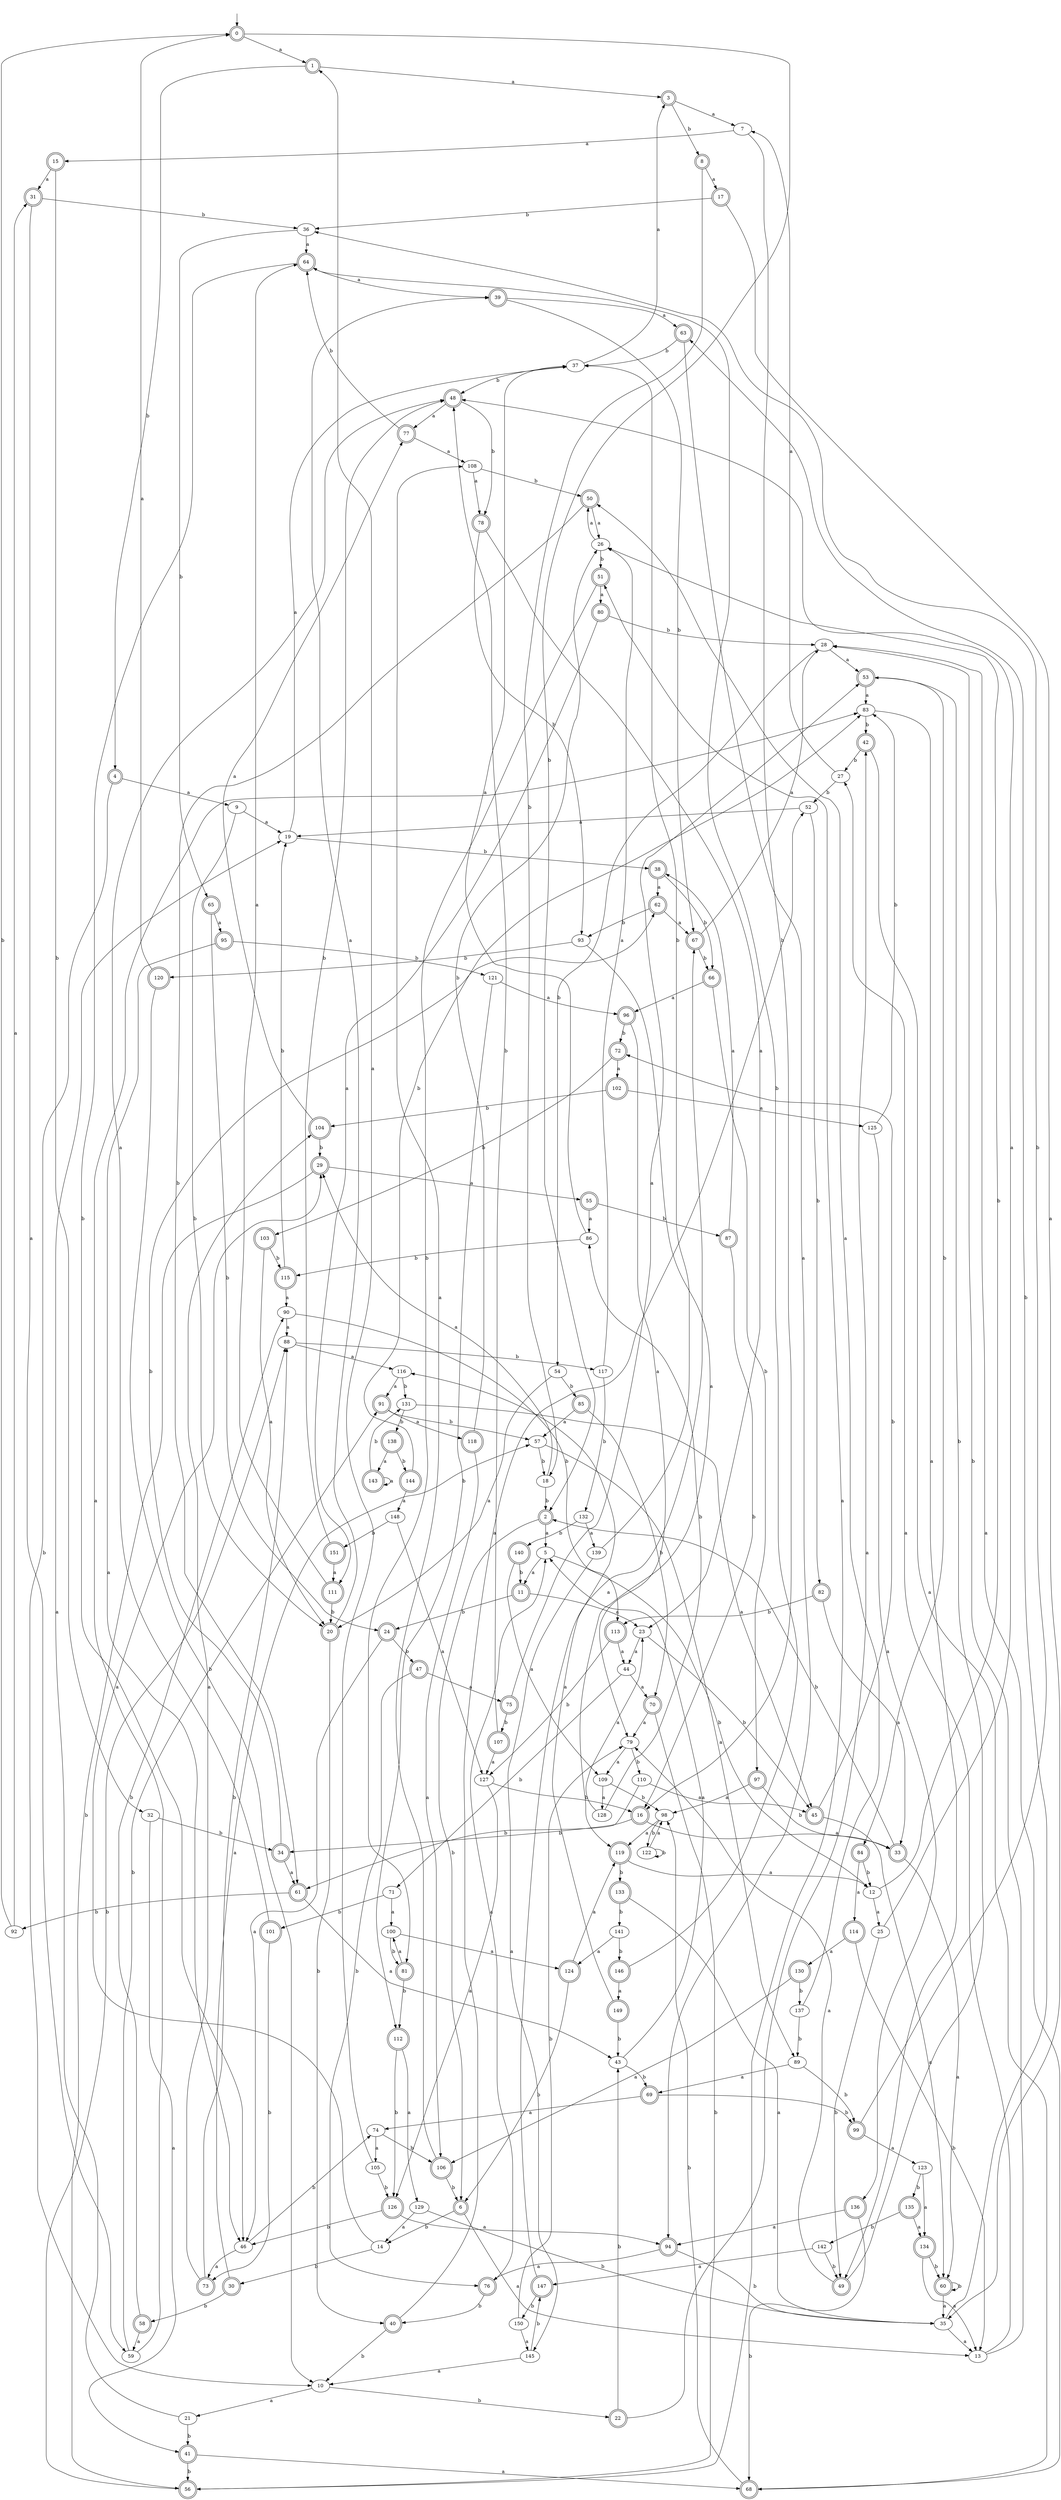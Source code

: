 digraph RandomDFA {
  __start0 [label="", shape=none];
  __start0 -> 0 [label=""];
  0 [shape=circle] [shape=doublecircle]
  0 -> 1 [label="a"]
  0 -> 2 [label="b"]
  1 [shape=doublecircle]
  1 -> 3 [label="a"]
  1 -> 4 [label="b"]
  2 [shape=doublecircle]
  2 -> 5 [label="a"]
  2 -> 6 [label="b"]
  3 [shape=doublecircle]
  3 -> 7 [label="a"]
  3 -> 8 [label="b"]
  4 [shape=doublecircle]
  4 -> 9 [label="a"]
  4 -> 10 [label="b"]
  5
  5 -> 11 [label="a"]
  5 -> 12 [label="b"]
  6 [shape=doublecircle]
  6 -> 13 [label="a"]
  6 -> 14 [label="b"]
  7
  7 -> 15 [label="a"]
  7 -> 16 [label="b"]
  8 [shape=doublecircle]
  8 -> 17 [label="a"]
  8 -> 18 [label="b"]
  9
  9 -> 19 [label="a"]
  9 -> 20 [label="b"]
  10
  10 -> 21 [label="a"]
  10 -> 22 [label="b"]
  11 [shape=doublecircle]
  11 -> 23 [label="a"]
  11 -> 24 [label="b"]
  12
  12 -> 25 [label="a"]
  12 -> 26 [label="b"]
  13
  13 -> 27 [label="a"]
  13 -> 28 [label="b"]
  14
  14 -> 29 [label="a"]
  14 -> 30 [label="b"]
  15 [shape=doublecircle]
  15 -> 31 [label="a"]
  15 -> 32 [label="b"]
  16 [shape=doublecircle]
  16 -> 33 [label="a"]
  16 -> 34 [label="b"]
  17 [shape=doublecircle]
  17 -> 35 [label="a"]
  17 -> 36 [label="b"]
  18
  18 -> 29 [label="a"]
  18 -> 2 [label="b"]
  19
  19 -> 37 [label="a"]
  19 -> 38 [label="b"]
  20 [shape=doublecircle]
  20 -> 39 [label="a"]
  20 -> 40 [label="b"]
  21
  21 -> 19 [label="a"]
  21 -> 41 [label="b"]
  22 [shape=doublecircle]
  22 -> 42 [label="a"]
  22 -> 43 [label="b"]
  23
  23 -> 44 [label="a"]
  23 -> 45 [label="b"]
  24 [shape=doublecircle]
  24 -> 46 [label="a"]
  24 -> 47 [label="b"]
  25
  25 -> 48 [label="a"]
  25 -> 49 [label="b"]
  26
  26 -> 50 [label="a"]
  26 -> 51 [label="b"]
  27
  27 -> 7 [label="a"]
  27 -> 52 [label="b"]
  28
  28 -> 53 [label="a"]
  28 -> 54 [label="b"]
  29 [shape=doublecircle]
  29 -> 55 [label="a"]
  29 -> 56 [label="b"]
  30 [shape=doublecircle]
  30 -> 57 [label="a"]
  30 -> 58 [label="b"]
  31 [shape=doublecircle]
  31 -> 59 [label="a"]
  31 -> 36 [label="b"]
  32
  32 -> 41 [label="a"]
  32 -> 34 [label="b"]
  33 [shape=doublecircle]
  33 -> 60 [label="a"]
  33 -> 2 [label="b"]
  34 [shape=doublecircle]
  34 -> 61 [label="a"]
  34 -> 62 [label="b"]
  35
  35 -> 13 [label="a"]
  35 -> 63 [label="b"]
  36
  36 -> 64 [label="a"]
  36 -> 65 [label="b"]
  37
  37 -> 3 [label="a"]
  37 -> 48 [label="b"]
  38 [shape=doublecircle]
  38 -> 62 [label="a"]
  38 -> 66 [label="b"]
  39 [shape=doublecircle]
  39 -> 63 [label="a"]
  39 -> 67 [label="b"]
  40 [shape=doublecircle]
  40 -> 52 [label="a"]
  40 -> 10 [label="b"]
  41 [shape=doublecircle]
  41 -> 68 [label="a"]
  41 -> 56 [label="b"]
  42 [shape=doublecircle]
  42 -> 68 [label="a"]
  42 -> 27 [label="b"]
  43
  43 -> 5 [label="a"]
  43 -> 69 [label="b"]
  44
  44 -> 70 [label="a"]
  44 -> 71 [label="b"]
  45 [shape=doublecircle]
  45 -> 60 [label="a"]
  45 -> 72 [label="b"]
  46
  46 -> 73 [label="a"]
  46 -> 74 [label="b"]
  47 [shape=doublecircle]
  47 -> 75 [label="a"]
  47 -> 76 [label="b"]
  48 [shape=doublecircle]
  48 -> 77 [label="a"]
  48 -> 78 [label="b"]
  49 [shape=doublecircle]
  49 -> 79 [label="a"]
  49 -> 53 [label="b"]
  50 [shape=doublecircle]
  50 -> 26 [label="a"]
  50 -> 61 [label="b"]
  51 [shape=doublecircle]
  51 -> 80 [label="a"]
  51 -> 81 [label="b"]
  52
  52 -> 19 [label="a"]
  52 -> 82 [label="b"]
  53 [shape=doublecircle]
  53 -> 83 [label="a"]
  53 -> 84 [label="b"]
  54
  54 -> 20 [label="a"]
  54 -> 85 [label="b"]
  55 [shape=doublecircle]
  55 -> 86 [label="a"]
  55 -> 87 [label="b"]
  56 [shape=doublecircle]
  56 -> 51 [label="a"]
  56 -> 88 [label="b"]
  57
  57 -> 89 [label="a"]
  57 -> 18 [label="b"]
  58 [shape=doublecircle]
  58 -> 59 [label="a"]
  58 -> 90 [label="b"]
  59
  59 -> 83 [label="a"]
  59 -> 91 [label="b"]
  60 [shape=doublecircle]
  60 -> 35 [label="a"]
  60 -> 60 [label="b"]
  61 [shape=doublecircle]
  61 -> 43 [label="a"]
  61 -> 92 [label="b"]
  62 [shape=doublecircle]
  62 -> 67 [label="a"]
  62 -> 93 [label="b"]
  63 [shape=doublecircle]
  63 -> 94 [label="a"]
  63 -> 37 [label="b"]
  64 [shape=doublecircle]
  64 -> 39 [label="a"]
  64 -> 46 [label="b"]
  65 [shape=doublecircle]
  65 -> 95 [label="a"]
  65 -> 24 [label="b"]
  66 [shape=doublecircle]
  66 -> 96 [label="a"]
  66 -> 97 [label="b"]
  67 [shape=doublecircle]
  67 -> 28 [label="a"]
  67 -> 66 [label="b"]
  68 [shape=doublecircle]
  68 -> 28 [label="a"]
  68 -> 98 [label="b"]
  69 [shape=doublecircle]
  69 -> 74 [label="a"]
  69 -> 99 [label="b"]
  70 [shape=doublecircle]
  70 -> 79 [label="a"]
  70 -> 56 [label="b"]
  71
  71 -> 100 [label="a"]
  71 -> 101 [label="b"]
  72 [shape=doublecircle]
  72 -> 102 [label="a"]
  72 -> 103 [label="b"]
  73 [shape=doublecircle]
  73 -> 104 [label="a"]
  73 -> 88 [label="b"]
  74
  74 -> 105 [label="a"]
  74 -> 106 [label="b"]
  75 [shape=doublecircle]
  75 -> 53 [label="a"]
  75 -> 107 [label="b"]
  76 [shape=doublecircle]
  76 -> 5 [label="a"]
  76 -> 40 [label="b"]
  77 [shape=doublecircle]
  77 -> 108 [label="a"]
  77 -> 64 [label="b"]
  78 [shape=doublecircle]
  78 -> 23 [label="a"]
  78 -> 93 [label="b"]
  79
  79 -> 109 [label="a"]
  79 -> 110 [label="b"]
  80 [shape=doublecircle]
  80 -> 111 [label="a"]
  80 -> 28 [label="b"]
  81 [shape=doublecircle]
  81 -> 100 [label="a"]
  81 -> 112 [label="b"]
  82 [shape=doublecircle]
  82 -> 33 [label="a"]
  82 -> 113 [label="b"]
  83
  83 -> 49 [label="a"]
  83 -> 42 [label="b"]
  84 [shape=doublecircle]
  84 -> 114 [label="a"]
  84 -> 12 [label="b"]
  85 [shape=doublecircle]
  85 -> 57 [label="a"]
  85 -> 70 [label="b"]
  86
  86 -> 37 [label="a"]
  86 -> 115 [label="b"]
  87 [shape=doublecircle]
  87 -> 38 [label="a"]
  87 -> 16 [label="b"]
  88
  88 -> 116 [label="a"]
  88 -> 117 [label="b"]
  89
  89 -> 69 [label="a"]
  89 -> 99 [label="b"]
  90
  90 -> 88 [label="a"]
  90 -> 113 [label="b"]
  91 [shape=doublecircle]
  91 -> 118 [label="a"]
  91 -> 57 [label="b"]
  92
  92 -> 31 [label="a"]
  92 -> 0 [label="b"]
  93
  93 -> 119 [label="a"]
  93 -> 120 [label="b"]
  94 [shape=doublecircle]
  94 -> 76 [label="a"]
  94 -> 35 [label="b"]
  95 [shape=doublecircle]
  95 -> 46 [label="a"]
  95 -> 121 [label="b"]
  96 [shape=doublecircle]
  96 -> 79 [label="a"]
  96 -> 72 [label="b"]
  97 [shape=doublecircle]
  97 -> 98 [label="a"]
  97 -> 33 [label="b"]
  98
  98 -> 119 [label="a"]
  98 -> 122 [label="b"]
  99 [shape=doublecircle]
  99 -> 123 [label="a"]
  99 -> 36 [label="b"]
  100
  100 -> 124 [label="a"]
  100 -> 81 [label="b"]
  101 [shape=doublecircle]
  101 -> 48 [label="a"]
  101 -> 73 [label="b"]
  102 [shape=doublecircle]
  102 -> 125 [label="a"]
  102 -> 104 [label="b"]
  103 [shape=doublecircle]
  103 -> 20 [label="a"]
  103 -> 115 [label="b"]
  104 [shape=doublecircle]
  104 -> 77 [label="a"]
  104 -> 29 [label="b"]
  105
  105 -> 1 [label="a"]
  105 -> 126 [label="b"]
  106 [shape=doublecircle]
  106 -> 108 [label="a"]
  106 -> 6 [label="b"]
  107 [shape=doublecircle]
  107 -> 127 [label="a"]
  107 -> 48 [label="b"]
  108
  108 -> 78 [label="a"]
  108 -> 50 [label="b"]
  109
  109 -> 128 [label="a"]
  109 -> 98 [label="b"]
  110
  110 -> 45 [label="a"]
  110 -> 61 [label="b"]
  111 [shape=doublecircle]
  111 -> 64 [label="a"]
  111 -> 20 [label="b"]
  112 [shape=doublecircle]
  112 -> 129 [label="a"]
  112 -> 126 [label="b"]
  113 [shape=doublecircle]
  113 -> 44 [label="a"]
  113 -> 127 [label="b"]
  114 [shape=doublecircle]
  114 -> 130 [label="a"]
  114 -> 13 [label="b"]
  115 [shape=doublecircle]
  115 -> 90 [label="a"]
  115 -> 19 [label="b"]
  116
  116 -> 91 [label="a"]
  116 -> 131 [label="b"]
  117
  117 -> 26 [label="a"]
  117 -> 132 [label="b"]
  118 [shape=doublecircle]
  118 -> 106 [label="a"]
  118 -> 26 [label="b"]
  119 [shape=doublecircle]
  119 -> 12 [label="a"]
  119 -> 133 [label="b"]
  120 [shape=doublecircle]
  120 -> 0 [label="a"]
  120 -> 10 [label="b"]
  121
  121 -> 96 [label="a"]
  121 -> 112 [label="b"]
  122
  122 -> 98 [label="a"]
  122 -> 122 [label="b"]
  123
  123 -> 134 [label="a"]
  123 -> 135 [label="b"]
  124 [shape=doublecircle]
  124 -> 119 [label="a"]
  124 -> 6 [label="b"]
  125
  125 -> 136 [label="a"]
  125 -> 83 [label="b"]
  126 [shape=doublecircle]
  126 -> 94 [label="a"]
  126 -> 46 [label="b"]
  127
  127 -> 126 [label="a"]
  127 -> 16 [label="b"]
  128
  128 -> 23 [label="a"]
  128 -> 86 [label="b"]
  129
  129 -> 14 [label="a"]
  129 -> 35 [label="b"]
  130 [shape=doublecircle]
  130 -> 106 [label="a"]
  130 -> 137 [label="b"]
  131
  131 -> 45 [label="a"]
  131 -> 138 [label="b"]
  132
  132 -> 139 [label="a"]
  132 -> 140 [label="b"]
  133 [shape=doublecircle]
  133 -> 35 [label="a"]
  133 -> 141 [label="b"]
  134 [shape=doublecircle]
  134 -> 13 [label="a"]
  134 -> 60 [label="b"]
  135 [shape=doublecircle]
  135 -> 134 [label="a"]
  135 -> 142 [label="b"]
  136 [shape=doublecircle]
  136 -> 94 [label="a"]
  136 -> 68 [label="b"]
  137
  137 -> 50 [label="a"]
  137 -> 89 [label="b"]
  138 [shape=doublecircle]
  138 -> 143 [label="a"]
  138 -> 144 [label="b"]
  139
  139 -> 145 [label="a"]
  139 -> 37 [label="b"]
  140 [shape=doublecircle]
  140 -> 109 [label="a"]
  140 -> 11 [label="b"]
  141
  141 -> 124 [label="a"]
  141 -> 146 [label="b"]
  142
  142 -> 147 [label="a"]
  142 -> 49 [label="b"]
  143 [shape=doublecircle]
  143 -> 143 [label="a"]
  143 -> 131 [label="b"]
  144 [shape=doublecircle]
  144 -> 148 [label="a"]
  144 -> 83 [label="b"]
  145
  145 -> 10 [label="a"]
  145 -> 147 [label="b"]
  146 [shape=doublecircle]
  146 -> 149 [label="a"]
  146 -> 64 [label="b"]
  147 [shape=doublecircle]
  147 -> 67 [label="a"]
  147 -> 150 [label="b"]
  148
  148 -> 127 [label="a"]
  148 -> 151 [label="b"]
  149 [shape=doublecircle]
  149 -> 116 [label="a"]
  149 -> 43 [label="b"]
  150
  150 -> 145 [label="a"]
  150 -> 79 [label="b"]
  151 [shape=doublecircle]
  151 -> 111 [label="a"]
  151 -> 48 [label="b"]
}
